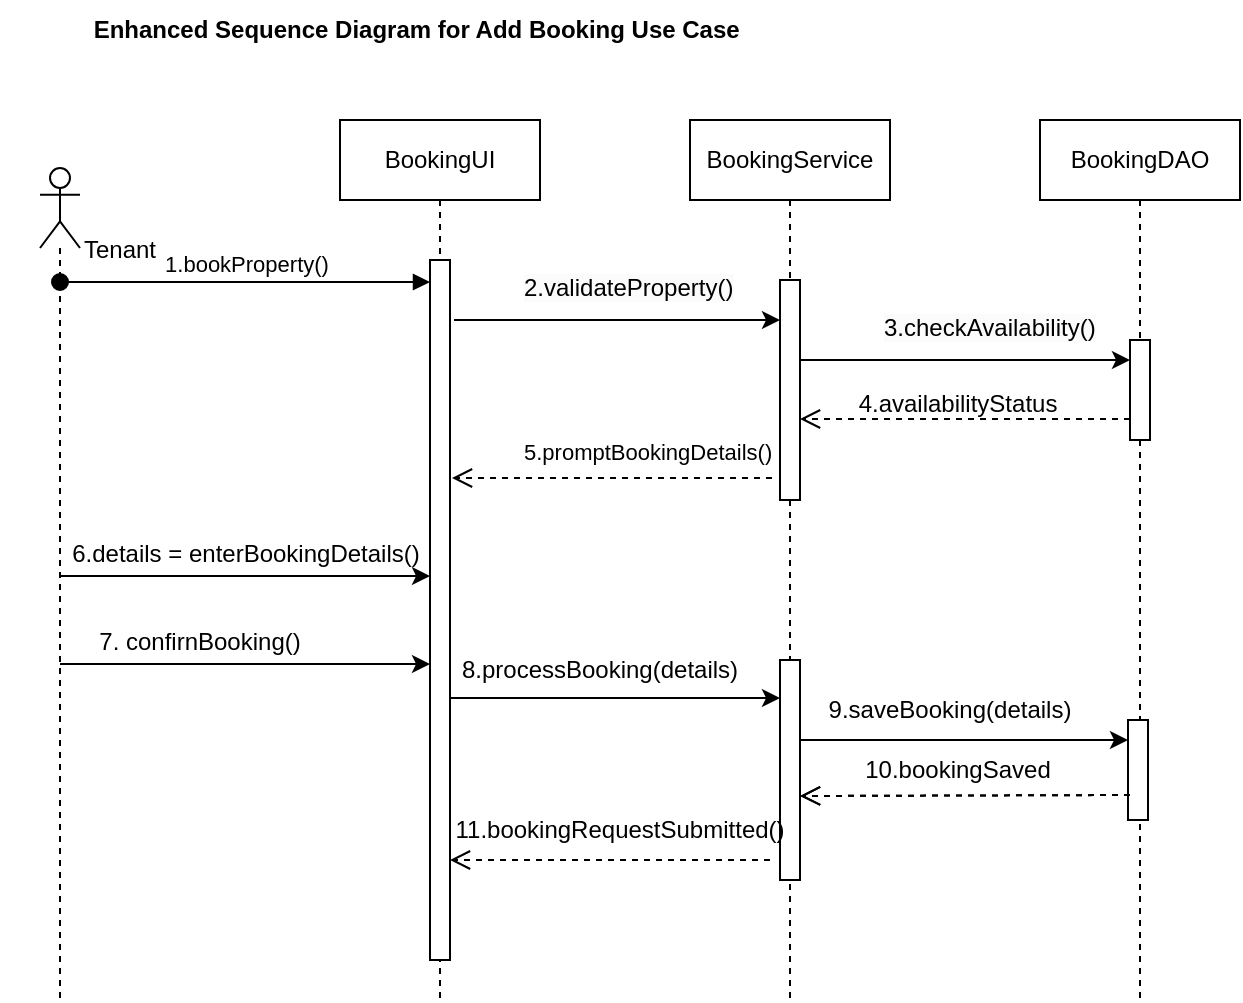 <mxfile version="26.1.0">
  <diagram name="Page-1" id="2YBvvXClWsGukQMizWep">
    <mxGraphModel dx="954" dy="639" grid="1" gridSize="10" guides="1" tooltips="1" connect="1" arrows="1" fold="1" page="1" pageScale="1" pageWidth="850" pageHeight="1100" math="0" shadow="0">
      <root>
        <mxCell id="0" />
        <mxCell id="1" parent="0" />
        <mxCell id="ZnPgIaXPT43OJKpbCnne-1" value="&lt;b&gt;Enhanced Sequence Diagram for Add Booking Use Case&amp;nbsp;&lt;/b&gt;" style="text;html=1;align=center;verticalAlign=middle;whiteSpace=wrap;rounded=0;" vertex="1" parent="1">
          <mxGeometry x="30" y="100" width="420" height="30" as="geometry" />
        </mxCell>
        <mxCell id="ZnPgIaXPT43OJKpbCnne-2" value="BookingUI" style="shape=umlLifeline;perimeter=lifelinePerimeter;whiteSpace=wrap;html=1;container=0;dropTarget=0;collapsible=0;recursiveResize=0;outlineConnect=0;portConstraint=eastwest;newEdgeStyle={&quot;edgeStyle&quot;:&quot;elbowEdgeStyle&quot;,&quot;elbow&quot;:&quot;vertical&quot;,&quot;curved&quot;:0,&quot;rounded&quot;:0};" vertex="1" parent="1">
          <mxGeometry x="200" y="160" width="100" height="440" as="geometry" />
        </mxCell>
        <mxCell id="ZnPgIaXPT43OJKpbCnne-3" style="edgeStyle=elbowEdgeStyle;rounded=0;orthogonalLoop=1;jettySize=auto;html=1;elbow=vertical;curved=0;" edge="1" parent="ZnPgIaXPT43OJKpbCnne-2" source="ZnPgIaXPT43OJKpbCnne-4" target="ZnPgIaXPT43OJKpbCnne-2">
          <mxGeometry relative="1" as="geometry" />
        </mxCell>
        <mxCell id="ZnPgIaXPT43OJKpbCnne-4" value="" style="html=1;points=[];perimeter=orthogonalPerimeter;outlineConnect=0;targetShapes=umlLifeline;portConstraint=eastwest;newEdgeStyle={&quot;edgeStyle&quot;:&quot;elbowEdgeStyle&quot;,&quot;elbow&quot;:&quot;vertical&quot;,&quot;curved&quot;:0,&quot;rounded&quot;:0};" vertex="1" parent="ZnPgIaXPT43OJKpbCnne-2">
          <mxGeometry x="45" y="70" width="10" height="350" as="geometry" />
        </mxCell>
        <mxCell id="ZnPgIaXPT43OJKpbCnne-6" value="" style="shape=umlLifeline;perimeter=lifelinePerimeter;whiteSpace=wrap;html=1;container=1;dropTarget=0;collapsible=0;recursiveResize=0;outlineConnect=0;portConstraint=eastwest;newEdgeStyle={&quot;curved&quot;:0,&quot;rounded&quot;:0};participant=umlActor;" vertex="1" parent="1">
          <mxGeometry x="50" y="184" width="20" height="416" as="geometry" />
        </mxCell>
        <mxCell id="ZnPgIaXPT43OJKpbCnne-7" value="1.bookProperty()" style="html=1;verticalAlign=bottom;startArrow=oval;endArrow=block;startSize=8;edgeStyle=elbowEdgeStyle;elbow=vertical;curved=0;rounded=0;" edge="1" parent="1" source="ZnPgIaXPT43OJKpbCnne-6">
          <mxGeometry relative="1" as="geometry">
            <mxPoint x="89.5" y="241" as="sourcePoint" />
            <mxPoint x="245" y="241" as="targetPoint" />
          </mxGeometry>
        </mxCell>
        <mxCell id="ZnPgIaXPT43OJKpbCnne-8" value="Tenant" style="text;html=1;align=center;verticalAlign=middle;whiteSpace=wrap;rounded=0;" vertex="1" parent="1">
          <mxGeometry x="60" y="210" width="60" height="30" as="geometry" />
        </mxCell>
        <mxCell id="ZnPgIaXPT43OJKpbCnne-9" value="" style="endArrow=classic;html=1;rounded=0;" edge="1" parent="1" source="ZnPgIaXPT43OJKpbCnne-6">
          <mxGeometry width="50" height="50" relative="1" as="geometry">
            <mxPoint x="89.5" y="388" as="sourcePoint" />
            <mxPoint x="245" y="388" as="targetPoint" />
          </mxGeometry>
        </mxCell>
        <mxCell id="ZnPgIaXPT43OJKpbCnne-10" value="6.details = enterBookingDetails()" style="text;html=1;align=center;verticalAlign=middle;whiteSpace=wrap;rounded=0;" vertex="1" parent="1">
          <mxGeometry x="63" y="362" width="180" height="30" as="geometry" />
        </mxCell>
        <mxCell id="ZnPgIaXPT43OJKpbCnne-11" value="" style="html=1;verticalAlign=bottom;endArrow=open;dashed=1;endSize=8;curved=0;rounded=0;" edge="1" parent="1">
          <mxGeometry x="-1" y="97" relative="1" as="geometry">
            <mxPoint x="416" y="339" as="sourcePoint" />
            <mxPoint x="256" y="339" as="targetPoint" />
            <mxPoint x="95" y="-77" as="offset" />
          </mxGeometry>
        </mxCell>
        <mxCell id="ZnPgIaXPT43OJKpbCnne-12" value="" style="endArrow=classic;html=1;rounded=0;" edge="1" parent="1">
          <mxGeometry width="50" height="50" relative="1" as="geometry">
            <mxPoint x="254.5" y="449" as="sourcePoint" />
            <mxPoint x="420" y="449" as="targetPoint" />
          </mxGeometry>
        </mxCell>
        <mxCell id="ZnPgIaXPT43OJKpbCnne-13" value="7. confirnBooking()" style="text;html=1;align=center;verticalAlign=middle;whiteSpace=wrap;rounded=0;" vertex="1" parent="1">
          <mxGeometry x="75" y="410" width="110" height="22" as="geometry" />
        </mxCell>
        <mxCell id="ZnPgIaXPT43OJKpbCnne-16" value="BookingService" style="shape=umlLifeline;perimeter=lifelinePerimeter;whiteSpace=wrap;html=1;container=1;dropTarget=0;collapsible=0;recursiveResize=0;outlineConnect=0;portConstraint=eastwest;newEdgeStyle={&quot;curved&quot;:0,&quot;rounded&quot;:0};" vertex="1" parent="1">
          <mxGeometry x="375" y="160" width="100" height="440" as="geometry" />
        </mxCell>
        <mxCell id="ZnPgIaXPT43OJKpbCnne-20" value="" style="html=1;points=[[0,0,0,0,5],[0,1,0,0,-5],[1,0,0,0,5],[1,1,0,0,-5]];perimeter=orthogonalPerimeter;outlineConnect=0;targetShapes=umlLifeline;portConstraint=eastwest;newEdgeStyle={&quot;curved&quot;:0,&quot;rounded&quot;:0};" vertex="1" parent="ZnPgIaXPT43OJKpbCnne-16">
          <mxGeometry x="45" y="80" width="10" height="110" as="geometry" />
        </mxCell>
        <mxCell id="ZnPgIaXPT43OJKpbCnne-30" value="" style="html=1;points=[[0,0,0,0,5],[0,1,0,0,-5],[1,0,0,0,5],[1,1,0,0,-5]];perimeter=orthogonalPerimeter;outlineConnect=0;targetShapes=umlLifeline;portConstraint=eastwest;newEdgeStyle={&quot;curved&quot;:0,&quot;rounded&quot;:0};" vertex="1" parent="ZnPgIaXPT43OJKpbCnne-16">
          <mxGeometry x="45" y="270" width="10" height="110" as="geometry" />
        </mxCell>
        <mxCell id="ZnPgIaXPT43OJKpbCnne-17" value="BookingDAO" style="shape=umlLifeline;perimeter=lifelinePerimeter;whiteSpace=wrap;html=1;container=1;dropTarget=0;collapsible=0;recursiveResize=0;outlineConnect=0;portConstraint=eastwest;newEdgeStyle={&quot;curved&quot;:0,&quot;rounded&quot;:0};" vertex="1" parent="1">
          <mxGeometry x="550" y="160" width="100" height="440" as="geometry" />
        </mxCell>
        <mxCell id="ZnPgIaXPT43OJKpbCnne-23" value="" style="html=1;points=[[0,0,0,0,5],[0,1,0,0,-5],[1,0,0,0,5],[1,1,0,0,-5]];perimeter=orthogonalPerimeter;outlineConnect=0;targetShapes=umlLifeline;portConstraint=eastwest;newEdgeStyle={&quot;curved&quot;:0,&quot;rounded&quot;:0};" vertex="1" parent="ZnPgIaXPT43OJKpbCnne-17">
          <mxGeometry x="45" y="110" width="10" height="50" as="geometry" />
        </mxCell>
        <mxCell id="ZnPgIaXPT43OJKpbCnne-18" value="" style="endArrow=classic;html=1;rounded=0;" edge="1" parent="1">
          <mxGeometry width="50" height="50" relative="1" as="geometry">
            <mxPoint x="257" y="260" as="sourcePoint" />
            <mxPoint x="420" y="260" as="targetPoint" />
          </mxGeometry>
        </mxCell>
        <mxCell id="ZnPgIaXPT43OJKpbCnne-19" value="&lt;span style=&quot;color: rgb(0, 0, 0); font-family: Helvetica; font-size: 12px; font-style: normal; font-variant-ligatures: normal; font-variant-caps: normal; font-weight: 400; letter-spacing: normal; orphans: 2; text-align: center; text-indent: 0px; text-transform: none; widows: 2; word-spacing: 0px; -webkit-text-stroke-width: 0px; white-space: normal; background-color: rgb(251, 251, 251); text-decoration-thickness: initial; text-decoration-style: initial; text-decoration-color: initial; float: none; display: inline !important;&quot;&gt;2.validateProperty()&lt;/span&gt;" style="text;whiteSpace=wrap;html=1;" vertex="1" parent="1">
          <mxGeometry x="290" y="230" width="120" height="20" as="geometry" />
        </mxCell>
        <mxCell id="ZnPgIaXPT43OJKpbCnne-22" value="" style="endArrow=classic;html=1;rounded=0;" edge="1" parent="1" target="ZnPgIaXPT43OJKpbCnne-23">
          <mxGeometry width="50" height="50" relative="1" as="geometry">
            <mxPoint x="430" y="280" as="sourcePoint" />
            <mxPoint x="590" y="280" as="targetPoint" />
          </mxGeometry>
        </mxCell>
        <mxCell id="ZnPgIaXPT43OJKpbCnne-24" value="&lt;span style=&quot;color: rgb(0, 0, 0); font-family: Helvetica; font-size: 12px; font-style: normal; font-variant-ligatures: normal; font-variant-caps: normal; font-weight: 400; letter-spacing: normal; orphans: 2; text-align: center; text-indent: 0px; text-transform: none; widows: 2; word-spacing: 0px; -webkit-text-stroke-width: 0px; white-space: normal; background-color: rgb(251, 251, 251); text-decoration-thickness: initial; text-decoration-style: initial; text-decoration-color: initial; float: none; display: inline !important;&quot;&gt;3.checkAvailability()&lt;/span&gt;" style="text;whiteSpace=wrap;html=1;" vertex="1" parent="1">
          <mxGeometry x="470" y="250" width="140" height="40" as="geometry" />
        </mxCell>
        <mxCell id="ZnPgIaXPT43OJKpbCnne-25" value="" style="html=1;verticalAlign=bottom;endArrow=open;dashed=1;endSize=8;curved=0;rounded=0;" edge="1" parent="1" target="ZnPgIaXPT43OJKpbCnne-20">
          <mxGeometry x="-1" y="-235" relative="1" as="geometry">
            <mxPoint x="595" y="309.5" as="sourcePoint" />
            <mxPoint x="440" y="309.5" as="targetPoint" />
            <mxPoint x="235" y="235" as="offset" />
          </mxGeometry>
        </mxCell>
        <mxCell id="ZnPgIaXPT43OJKpbCnne-26" value="4.availabilityStatus" style="text;html=1;align=center;verticalAlign=middle;whiteSpace=wrap;rounded=0;" vertex="1" parent="1">
          <mxGeometry x="479" y="287" width="60" height="30" as="geometry" />
        </mxCell>
        <mxCell id="ZnPgIaXPT43OJKpbCnne-27" value="&lt;span style=&quot;color: rgb(0, 0, 0); font-family: Helvetica; font-size: 11px; font-style: normal; font-variant-ligatures: normal; font-variant-caps: normal; font-weight: 400; letter-spacing: normal; orphans: 2; text-align: center; text-indent: 0px; text-transform: none; widows: 2; word-spacing: 0px; -webkit-text-stroke-width: 0px; white-space: nowrap; background-color: rgb(255, 255, 255); text-decoration-thickness: initial; text-decoration-style: initial; text-decoration-color: initial; float: none; display: inline !important;&quot;&gt;5.promptBookingDetails()&lt;/span&gt;" style="text;whiteSpace=wrap;html=1;" vertex="1" parent="1">
          <mxGeometry x="290" y="312" width="150" height="40" as="geometry" />
        </mxCell>
        <mxCell id="ZnPgIaXPT43OJKpbCnne-33" value="8.processBooking(details)" style="text;html=1;align=center;verticalAlign=middle;whiteSpace=wrap;rounded=0;" vertex="1" parent="1">
          <mxGeometry x="300" y="420" width="60" height="30" as="geometry" />
        </mxCell>
        <mxCell id="ZnPgIaXPT43OJKpbCnne-34" value="" style="endArrow=classic;html=1;rounded=0;" edge="1" parent="1">
          <mxGeometry width="50" height="50" relative="1" as="geometry">
            <mxPoint x="60" y="432" as="sourcePoint" />
            <mxPoint x="245" y="432" as="targetPoint" />
          </mxGeometry>
        </mxCell>
        <mxCell id="ZnPgIaXPT43OJKpbCnne-40" value="" style="endArrow=classic;html=1;rounded=0;" edge="1" parent="1" source="ZnPgIaXPT43OJKpbCnne-43">
          <mxGeometry width="50" height="50" relative="1" as="geometry">
            <mxPoint x="430" y="470" as="sourcePoint" />
            <mxPoint x="600" y="470" as="targetPoint" />
          </mxGeometry>
        </mxCell>
        <mxCell id="ZnPgIaXPT43OJKpbCnne-41" value="9.saveBooking(details)" style="text;html=1;align=center;verticalAlign=middle;whiteSpace=wrap;rounded=0;" vertex="1" parent="1">
          <mxGeometry x="475" y="440" width="60" height="30" as="geometry" />
        </mxCell>
        <mxCell id="ZnPgIaXPT43OJKpbCnne-42" value="" style="endArrow=classic;html=1;rounded=0;" edge="1" parent="1" target="ZnPgIaXPT43OJKpbCnne-43">
          <mxGeometry width="50" height="50" relative="1" as="geometry">
            <mxPoint x="430" y="470" as="sourcePoint" />
            <mxPoint x="600" y="470" as="targetPoint" />
          </mxGeometry>
        </mxCell>
        <mxCell id="ZnPgIaXPT43OJKpbCnne-43" value="" style="html=1;points=[[0,0,0,0,5],[0,1,0,0,-5],[1,0,0,0,5],[1,1,0,0,-5]];perimeter=orthogonalPerimeter;outlineConnect=0;targetShapes=umlLifeline;portConstraint=eastwest;newEdgeStyle={&quot;curved&quot;:0,&quot;rounded&quot;:0};" vertex="1" parent="1">
          <mxGeometry x="594" y="460" width="10" height="50" as="geometry" />
        </mxCell>
        <mxCell id="ZnPgIaXPT43OJKpbCnne-45" value="" style="html=1;verticalAlign=bottom;endArrow=open;dashed=1;endSize=8;curved=0;rounded=0;" edge="1" parent="1">
          <mxGeometry x="-1" y="-235" relative="1" as="geometry">
            <mxPoint x="595" y="497.5" as="sourcePoint" />
            <mxPoint x="430" y="498" as="targetPoint" />
            <mxPoint x="235" y="235" as="offset" />
          </mxGeometry>
        </mxCell>
        <mxCell id="ZnPgIaXPT43OJKpbCnne-46" value="10.bookingSaved" style="text;html=1;align=center;verticalAlign=middle;whiteSpace=wrap;rounded=0;" vertex="1" parent="1">
          <mxGeometry x="479" y="470" width="60" height="30" as="geometry" />
        </mxCell>
        <mxCell id="ZnPgIaXPT43OJKpbCnne-47" value="" style="html=1;verticalAlign=bottom;endArrow=open;dashed=1;endSize=8;curved=0;rounded=0;" edge="1" parent="1">
          <mxGeometry x="-1" y="-235" relative="1" as="geometry">
            <mxPoint x="595" y="497.5" as="sourcePoint" />
            <mxPoint x="430" y="498" as="targetPoint" />
            <mxPoint x="235" y="235" as="offset" />
          </mxGeometry>
        </mxCell>
        <mxCell id="ZnPgIaXPT43OJKpbCnne-48" value="" style="html=1;verticalAlign=bottom;endArrow=open;dashed=1;endSize=8;curved=0;rounded=0;" edge="1" parent="1" target="ZnPgIaXPT43OJKpbCnne-4">
          <mxGeometry x="-1" y="-235" relative="1" as="geometry">
            <mxPoint x="415" y="530" as="sourcePoint" />
            <mxPoint x="260" y="530" as="targetPoint" />
            <mxPoint x="235" y="235" as="offset" />
          </mxGeometry>
        </mxCell>
        <mxCell id="ZnPgIaXPT43OJKpbCnne-49" value="11.bookingRequestSubmitted()" style="text;html=1;align=center;verticalAlign=middle;whiteSpace=wrap;rounded=0;" vertex="1" parent="1">
          <mxGeometry x="290" y="500" width="100" height="30" as="geometry" />
        </mxCell>
      </root>
    </mxGraphModel>
  </diagram>
</mxfile>

